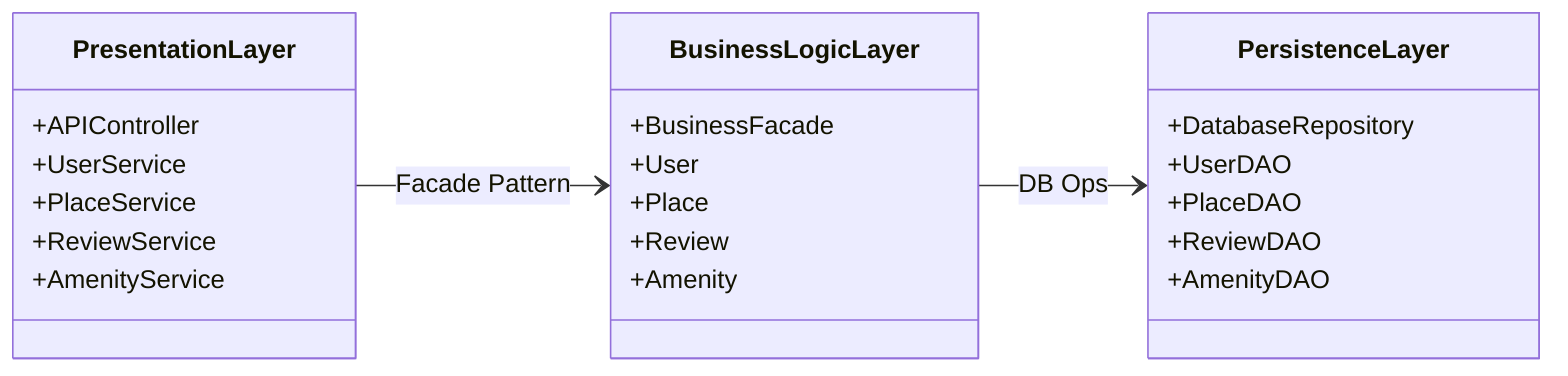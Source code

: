 classDiagram
direction LR

%% Presentation Layer
class PresentationLayer {
    +APIController
    +UserService
    +PlaceService
    +ReviewService
    +AmenityService
}

%% Business Logic Layer
class BusinessLogicLayer {
    +BusinessFacade
    +User
    +Place
    +Review
    +Amenity
}

%% Persistence Layer
class PersistenceLayer {
    +DatabaseRepository
    +UserDAO
    +PlaceDAO
    +ReviewDAO
    +AmenityDAO
}

%% Relaciones
PresentationLayer --> BusinessLogicLayer : Facade Pattern
BusinessLogicLayer --> PersistenceLayer : DB Ops